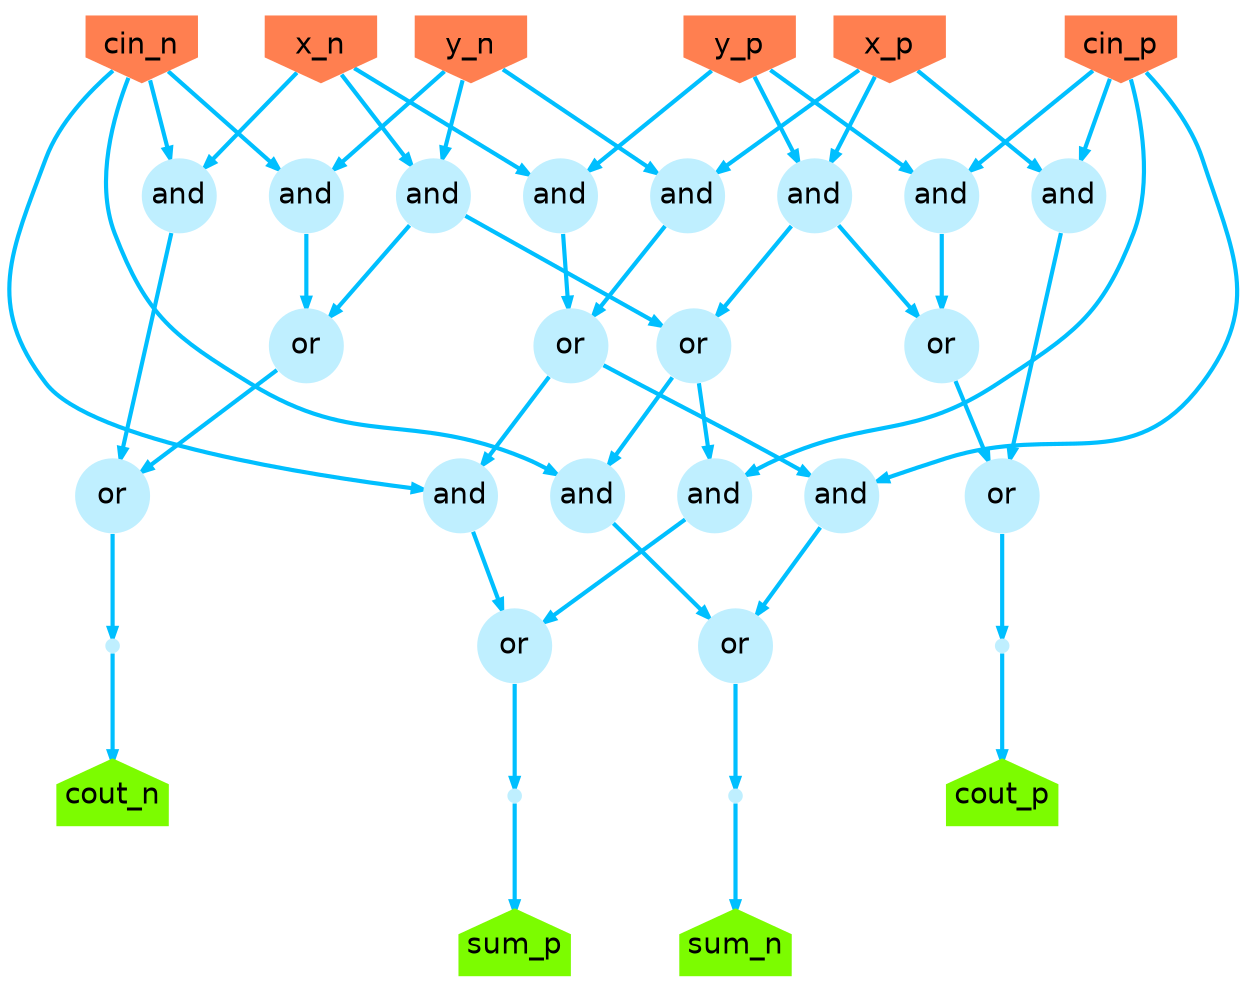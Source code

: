 digraph g {
    graph [splines="spline", outputorder="edgesfirst"];
    node [shape=circle, style=filled, fillcolor=lightblue1,
        fontcolor=black, fontname=helvetica, penwidth=0,
        fixedsize=shape];
    edge [labelfloat=false, penwidth=2, color=deepskyblue, arrowsize=.5];
    n0 [label="cin_n", shape=invhouse, fillcolor=coral];
    n1 [label="cin_p", shape=invhouse, fillcolor=coral];
    n2 [label="", height=.1, width=.1];
    n3 [label="cout_n", shape=house, fillcolor=lawngreen];
    n4 [label="", height=.1, width=.1];
    n5 [label="cout_p", shape=house, fillcolor=lawngreen];
    n6 [label="", height=.1, width=.1];
    n7 [label="sum_n", shape=house, fillcolor=lawngreen];
    n8 [label="", height=.1, width=.1];
    n9 [label="sum_p", shape=house, fillcolor=lawngreen];
    n10 [label="and"];
    n11 [label="and"];
    n12 [label="or"];
    n13 [label="and"];
    n14 [label="or"];
    n15 [label="or"];
    n16 [label="and"];
    n17 [label="or"];
    n18 [label="and"];
    n19 [label="or"];
    n20 [label="or"];
    n21 [label="or"];
    n22 [label="and"];
    n23 [label="and"];
    n24 [label="or"];
    n25 [label="and"];
    n26 [label="and"];
    n27 [label="and"];
    n28 [label="and"];
    n29 [label="and"];
    n30 [label="x_n", shape=invhouse, fillcolor=coral];
    n31 [label="x_p", shape=invhouse, fillcolor=coral];
    n32 [label="y_n", shape=invhouse, fillcolor=coral];
    n33 [label="y_p", shape=invhouse, fillcolor=coral];
    n0 -> n11 [label="", penwidth="2", arrowhead="normal"];
    n0 -> n18 [label="", penwidth="2", arrowhead="normal"];
    n0 -> n23 [label="", penwidth="2", arrowhead="normal"];
    n0 -> n25 [label="", penwidth="2", arrowhead="normal"];
    n1 -> n16 [label="", penwidth="2", arrowhead="normal"];
    n1 -> n22 [label="", penwidth="2", arrowhead="normal"];
    n1 -> n27 [label="", penwidth="2", arrowhead="normal"];
    n1 -> n29 [label="", penwidth="2", arrowhead="normal"];
    n2 -> n3 [label="", penwidth="2", arrowhead="normal"];
    n4 -> n5 [label="", penwidth="2", arrowhead="normal"];
    n6 -> n7 [label="", penwidth="2", arrowhead="normal"];
    n8 -> n9 [label="", penwidth="2", arrowhead="normal"];
    n10 -> n15 [label="", penwidth="2", arrowhead="normal"];
    n10 -> n17 [label="", penwidth="2", arrowhead="normal"];
    n11 -> n12 [label="", penwidth="2", arrowhead="normal"];
    n12 -> n2 [label="", penwidth="2", arrowhead="normal"];
    n13 -> n17 [label="", penwidth="2", arrowhead="normal"];
    n13 -> n24 [label="", penwidth="2", arrowhead="normal"];
    n14 -> n4 [label="", penwidth="2", arrowhead="normal"];
    n15 -> n12 [label="", penwidth="2", arrowhead="normal"];
    n16 -> n21 [label="", penwidth="2", arrowhead="normal"];
    n17 -> n22 [label="", penwidth="2", arrowhead="normal"];
    n17 -> n23 [label="", penwidth="2", arrowhead="normal"];
    n18 -> n20 [label="", penwidth="2", arrowhead="normal"];
    n19 -> n16 [label="", penwidth="2", arrowhead="normal"];
    n19 -> n18 [label="", penwidth="2", arrowhead="normal"];
    n20 -> n8 [label="", penwidth="2", arrowhead="normal"];
    n21 -> n6 [label="", penwidth="2", arrowhead="normal"];
    n22 -> n20 [label="", penwidth="2", arrowhead="normal"];
    n23 -> n21 [label="", penwidth="2", arrowhead="normal"];
    n24 -> n14 [label="", penwidth="2", arrowhead="normal"];
    n25 -> n15 [label="", penwidth="2", arrowhead="normal"];
    n26 -> n19 [label="", penwidth="2", arrowhead="normal"];
    n27 -> n24 [label="", penwidth="2", arrowhead="normal"];
    n28 -> n19 [label="", penwidth="2", arrowhead="normal"];
    n29 -> n14 [label="", penwidth="2", arrowhead="normal"];
    n30 -> n10 [label="", penwidth="2", arrowhead="normal"];
    n30 -> n11 [label="", penwidth="2", arrowhead="normal"];
    n30 -> n28 [label="", penwidth="2", arrowhead="normal"];
    n31 -> n13 [label="", penwidth="2", arrowhead="normal"];
    n31 -> n26 [label="", penwidth="2", arrowhead="normal"];
    n31 -> n29 [label="", penwidth="2", arrowhead="normal"];
    n32 -> n10 [label="", penwidth="2", arrowhead="normal"];
    n32 -> n25 [label="", penwidth="2", arrowhead="normal"];
    n32 -> n26 [label="", penwidth="2", arrowhead="normal"];
    n33 -> n13 [label="", penwidth="2", arrowhead="normal"];
    n33 -> n27 [label="", penwidth="2", arrowhead="normal"];
    n33 -> n28 [label="", penwidth="2", arrowhead="normal"];
}


